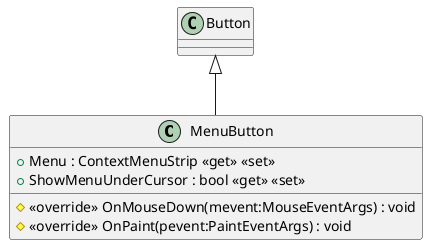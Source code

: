 @startuml
class MenuButton {
    + Menu : ContextMenuStrip <<get>> <<set>>
    + ShowMenuUnderCursor : bool <<get>> <<set>>
    # <<override>> OnMouseDown(mevent:MouseEventArgs) : void
    # <<override>> OnPaint(pevent:PaintEventArgs) : void
}
Button <|-- MenuButton
@enduml

